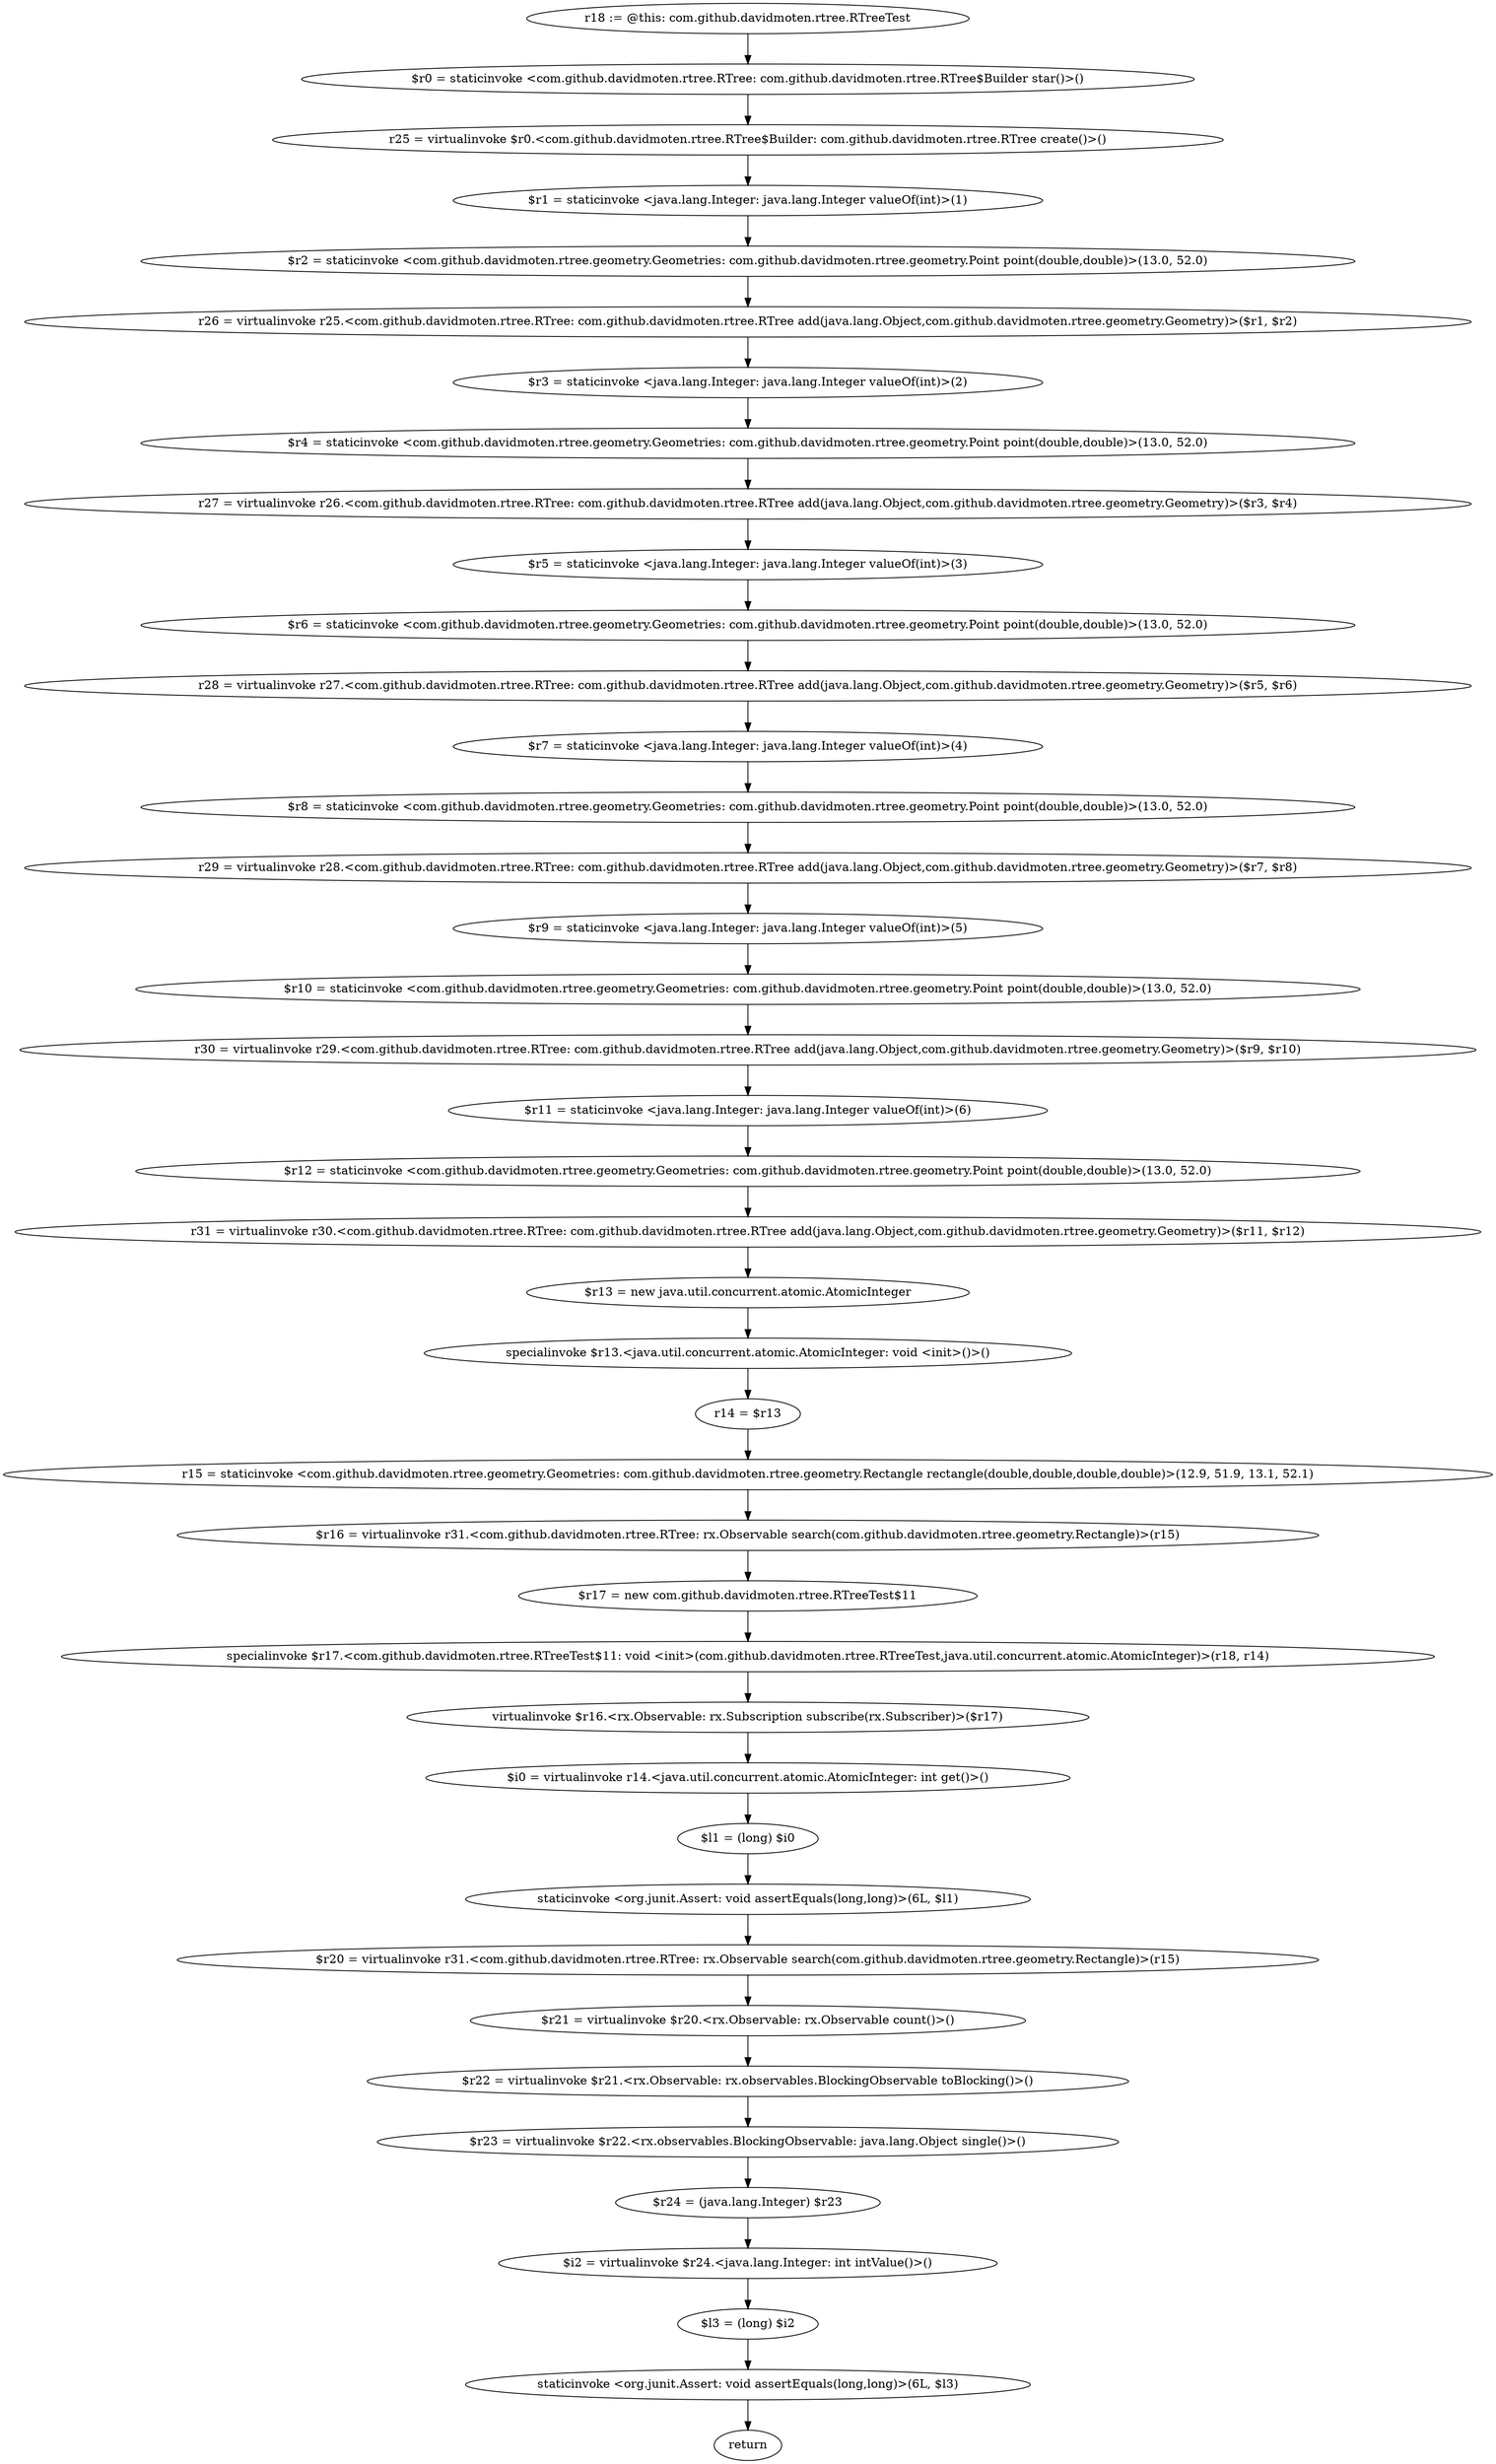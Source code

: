 digraph "unitGraph" {
    "r18 := @this: com.github.davidmoten.rtree.RTreeTest"
    "$r0 = staticinvoke <com.github.davidmoten.rtree.RTree: com.github.davidmoten.rtree.RTree$Builder star()>()"
    "r25 = virtualinvoke $r0.<com.github.davidmoten.rtree.RTree$Builder: com.github.davidmoten.rtree.RTree create()>()"
    "$r1 = staticinvoke <java.lang.Integer: java.lang.Integer valueOf(int)>(1)"
    "$r2 = staticinvoke <com.github.davidmoten.rtree.geometry.Geometries: com.github.davidmoten.rtree.geometry.Point point(double,double)>(13.0, 52.0)"
    "r26 = virtualinvoke r25.<com.github.davidmoten.rtree.RTree: com.github.davidmoten.rtree.RTree add(java.lang.Object,com.github.davidmoten.rtree.geometry.Geometry)>($r1, $r2)"
    "$r3 = staticinvoke <java.lang.Integer: java.lang.Integer valueOf(int)>(2)"
    "$r4 = staticinvoke <com.github.davidmoten.rtree.geometry.Geometries: com.github.davidmoten.rtree.geometry.Point point(double,double)>(13.0, 52.0)"
    "r27 = virtualinvoke r26.<com.github.davidmoten.rtree.RTree: com.github.davidmoten.rtree.RTree add(java.lang.Object,com.github.davidmoten.rtree.geometry.Geometry)>($r3, $r4)"
    "$r5 = staticinvoke <java.lang.Integer: java.lang.Integer valueOf(int)>(3)"
    "$r6 = staticinvoke <com.github.davidmoten.rtree.geometry.Geometries: com.github.davidmoten.rtree.geometry.Point point(double,double)>(13.0, 52.0)"
    "r28 = virtualinvoke r27.<com.github.davidmoten.rtree.RTree: com.github.davidmoten.rtree.RTree add(java.lang.Object,com.github.davidmoten.rtree.geometry.Geometry)>($r5, $r6)"
    "$r7 = staticinvoke <java.lang.Integer: java.lang.Integer valueOf(int)>(4)"
    "$r8 = staticinvoke <com.github.davidmoten.rtree.geometry.Geometries: com.github.davidmoten.rtree.geometry.Point point(double,double)>(13.0, 52.0)"
    "r29 = virtualinvoke r28.<com.github.davidmoten.rtree.RTree: com.github.davidmoten.rtree.RTree add(java.lang.Object,com.github.davidmoten.rtree.geometry.Geometry)>($r7, $r8)"
    "$r9 = staticinvoke <java.lang.Integer: java.lang.Integer valueOf(int)>(5)"
    "$r10 = staticinvoke <com.github.davidmoten.rtree.geometry.Geometries: com.github.davidmoten.rtree.geometry.Point point(double,double)>(13.0, 52.0)"
    "r30 = virtualinvoke r29.<com.github.davidmoten.rtree.RTree: com.github.davidmoten.rtree.RTree add(java.lang.Object,com.github.davidmoten.rtree.geometry.Geometry)>($r9, $r10)"
    "$r11 = staticinvoke <java.lang.Integer: java.lang.Integer valueOf(int)>(6)"
    "$r12 = staticinvoke <com.github.davidmoten.rtree.geometry.Geometries: com.github.davidmoten.rtree.geometry.Point point(double,double)>(13.0, 52.0)"
    "r31 = virtualinvoke r30.<com.github.davidmoten.rtree.RTree: com.github.davidmoten.rtree.RTree add(java.lang.Object,com.github.davidmoten.rtree.geometry.Geometry)>($r11, $r12)"
    "$r13 = new java.util.concurrent.atomic.AtomicInteger"
    "specialinvoke $r13.<java.util.concurrent.atomic.AtomicInteger: void <init>()>()"
    "r14 = $r13"
    "r15 = staticinvoke <com.github.davidmoten.rtree.geometry.Geometries: com.github.davidmoten.rtree.geometry.Rectangle rectangle(double,double,double,double)>(12.9, 51.9, 13.1, 52.1)"
    "$r16 = virtualinvoke r31.<com.github.davidmoten.rtree.RTree: rx.Observable search(com.github.davidmoten.rtree.geometry.Rectangle)>(r15)"
    "$r17 = new com.github.davidmoten.rtree.RTreeTest$11"
    "specialinvoke $r17.<com.github.davidmoten.rtree.RTreeTest$11: void <init>(com.github.davidmoten.rtree.RTreeTest,java.util.concurrent.atomic.AtomicInteger)>(r18, r14)"
    "virtualinvoke $r16.<rx.Observable: rx.Subscription subscribe(rx.Subscriber)>($r17)"
    "$i0 = virtualinvoke r14.<java.util.concurrent.atomic.AtomicInteger: int get()>()"
    "$l1 = (long) $i0"
    "staticinvoke <org.junit.Assert: void assertEquals(long,long)>(6L, $l1)"
    "$r20 = virtualinvoke r31.<com.github.davidmoten.rtree.RTree: rx.Observable search(com.github.davidmoten.rtree.geometry.Rectangle)>(r15)"
    "$r21 = virtualinvoke $r20.<rx.Observable: rx.Observable count()>()"
    "$r22 = virtualinvoke $r21.<rx.Observable: rx.observables.BlockingObservable toBlocking()>()"
    "$r23 = virtualinvoke $r22.<rx.observables.BlockingObservable: java.lang.Object single()>()"
    "$r24 = (java.lang.Integer) $r23"
    "$i2 = virtualinvoke $r24.<java.lang.Integer: int intValue()>()"
    "$l3 = (long) $i2"
    "staticinvoke <org.junit.Assert: void assertEquals(long,long)>(6L, $l3)"
    "return"
    "r18 := @this: com.github.davidmoten.rtree.RTreeTest"->"$r0 = staticinvoke <com.github.davidmoten.rtree.RTree: com.github.davidmoten.rtree.RTree$Builder star()>()";
    "$r0 = staticinvoke <com.github.davidmoten.rtree.RTree: com.github.davidmoten.rtree.RTree$Builder star()>()"->"r25 = virtualinvoke $r0.<com.github.davidmoten.rtree.RTree$Builder: com.github.davidmoten.rtree.RTree create()>()";
    "r25 = virtualinvoke $r0.<com.github.davidmoten.rtree.RTree$Builder: com.github.davidmoten.rtree.RTree create()>()"->"$r1 = staticinvoke <java.lang.Integer: java.lang.Integer valueOf(int)>(1)";
    "$r1 = staticinvoke <java.lang.Integer: java.lang.Integer valueOf(int)>(1)"->"$r2 = staticinvoke <com.github.davidmoten.rtree.geometry.Geometries: com.github.davidmoten.rtree.geometry.Point point(double,double)>(13.0, 52.0)";
    "$r2 = staticinvoke <com.github.davidmoten.rtree.geometry.Geometries: com.github.davidmoten.rtree.geometry.Point point(double,double)>(13.0, 52.0)"->"r26 = virtualinvoke r25.<com.github.davidmoten.rtree.RTree: com.github.davidmoten.rtree.RTree add(java.lang.Object,com.github.davidmoten.rtree.geometry.Geometry)>($r1, $r2)";
    "r26 = virtualinvoke r25.<com.github.davidmoten.rtree.RTree: com.github.davidmoten.rtree.RTree add(java.lang.Object,com.github.davidmoten.rtree.geometry.Geometry)>($r1, $r2)"->"$r3 = staticinvoke <java.lang.Integer: java.lang.Integer valueOf(int)>(2)";
    "$r3 = staticinvoke <java.lang.Integer: java.lang.Integer valueOf(int)>(2)"->"$r4 = staticinvoke <com.github.davidmoten.rtree.geometry.Geometries: com.github.davidmoten.rtree.geometry.Point point(double,double)>(13.0, 52.0)";
    "$r4 = staticinvoke <com.github.davidmoten.rtree.geometry.Geometries: com.github.davidmoten.rtree.geometry.Point point(double,double)>(13.0, 52.0)"->"r27 = virtualinvoke r26.<com.github.davidmoten.rtree.RTree: com.github.davidmoten.rtree.RTree add(java.lang.Object,com.github.davidmoten.rtree.geometry.Geometry)>($r3, $r4)";
    "r27 = virtualinvoke r26.<com.github.davidmoten.rtree.RTree: com.github.davidmoten.rtree.RTree add(java.lang.Object,com.github.davidmoten.rtree.geometry.Geometry)>($r3, $r4)"->"$r5 = staticinvoke <java.lang.Integer: java.lang.Integer valueOf(int)>(3)";
    "$r5 = staticinvoke <java.lang.Integer: java.lang.Integer valueOf(int)>(3)"->"$r6 = staticinvoke <com.github.davidmoten.rtree.geometry.Geometries: com.github.davidmoten.rtree.geometry.Point point(double,double)>(13.0, 52.0)";
    "$r6 = staticinvoke <com.github.davidmoten.rtree.geometry.Geometries: com.github.davidmoten.rtree.geometry.Point point(double,double)>(13.0, 52.0)"->"r28 = virtualinvoke r27.<com.github.davidmoten.rtree.RTree: com.github.davidmoten.rtree.RTree add(java.lang.Object,com.github.davidmoten.rtree.geometry.Geometry)>($r5, $r6)";
    "r28 = virtualinvoke r27.<com.github.davidmoten.rtree.RTree: com.github.davidmoten.rtree.RTree add(java.lang.Object,com.github.davidmoten.rtree.geometry.Geometry)>($r5, $r6)"->"$r7 = staticinvoke <java.lang.Integer: java.lang.Integer valueOf(int)>(4)";
    "$r7 = staticinvoke <java.lang.Integer: java.lang.Integer valueOf(int)>(4)"->"$r8 = staticinvoke <com.github.davidmoten.rtree.geometry.Geometries: com.github.davidmoten.rtree.geometry.Point point(double,double)>(13.0, 52.0)";
    "$r8 = staticinvoke <com.github.davidmoten.rtree.geometry.Geometries: com.github.davidmoten.rtree.geometry.Point point(double,double)>(13.0, 52.0)"->"r29 = virtualinvoke r28.<com.github.davidmoten.rtree.RTree: com.github.davidmoten.rtree.RTree add(java.lang.Object,com.github.davidmoten.rtree.geometry.Geometry)>($r7, $r8)";
    "r29 = virtualinvoke r28.<com.github.davidmoten.rtree.RTree: com.github.davidmoten.rtree.RTree add(java.lang.Object,com.github.davidmoten.rtree.geometry.Geometry)>($r7, $r8)"->"$r9 = staticinvoke <java.lang.Integer: java.lang.Integer valueOf(int)>(5)";
    "$r9 = staticinvoke <java.lang.Integer: java.lang.Integer valueOf(int)>(5)"->"$r10 = staticinvoke <com.github.davidmoten.rtree.geometry.Geometries: com.github.davidmoten.rtree.geometry.Point point(double,double)>(13.0, 52.0)";
    "$r10 = staticinvoke <com.github.davidmoten.rtree.geometry.Geometries: com.github.davidmoten.rtree.geometry.Point point(double,double)>(13.0, 52.0)"->"r30 = virtualinvoke r29.<com.github.davidmoten.rtree.RTree: com.github.davidmoten.rtree.RTree add(java.lang.Object,com.github.davidmoten.rtree.geometry.Geometry)>($r9, $r10)";
    "r30 = virtualinvoke r29.<com.github.davidmoten.rtree.RTree: com.github.davidmoten.rtree.RTree add(java.lang.Object,com.github.davidmoten.rtree.geometry.Geometry)>($r9, $r10)"->"$r11 = staticinvoke <java.lang.Integer: java.lang.Integer valueOf(int)>(6)";
    "$r11 = staticinvoke <java.lang.Integer: java.lang.Integer valueOf(int)>(6)"->"$r12 = staticinvoke <com.github.davidmoten.rtree.geometry.Geometries: com.github.davidmoten.rtree.geometry.Point point(double,double)>(13.0, 52.0)";
    "$r12 = staticinvoke <com.github.davidmoten.rtree.geometry.Geometries: com.github.davidmoten.rtree.geometry.Point point(double,double)>(13.0, 52.0)"->"r31 = virtualinvoke r30.<com.github.davidmoten.rtree.RTree: com.github.davidmoten.rtree.RTree add(java.lang.Object,com.github.davidmoten.rtree.geometry.Geometry)>($r11, $r12)";
    "r31 = virtualinvoke r30.<com.github.davidmoten.rtree.RTree: com.github.davidmoten.rtree.RTree add(java.lang.Object,com.github.davidmoten.rtree.geometry.Geometry)>($r11, $r12)"->"$r13 = new java.util.concurrent.atomic.AtomicInteger";
    "$r13 = new java.util.concurrent.atomic.AtomicInteger"->"specialinvoke $r13.<java.util.concurrent.atomic.AtomicInteger: void <init>()>()";
    "specialinvoke $r13.<java.util.concurrent.atomic.AtomicInteger: void <init>()>()"->"r14 = $r13";
    "r14 = $r13"->"r15 = staticinvoke <com.github.davidmoten.rtree.geometry.Geometries: com.github.davidmoten.rtree.geometry.Rectangle rectangle(double,double,double,double)>(12.9, 51.9, 13.1, 52.1)";
    "r15 = staticinvoke <com.github.davidmoten.rtree.geometry.Geometries: com.github.davidmoten.rtree.geometry.Rectangle rectangle(double,double,double,double)>(12.9, 51.9, 13.1, 52.1)"->"$r16 = virtualinvoke r31.<com.github.davidmoten.rtree.RTree: rx.Observable search(com.github.davidmoten.rtree.geometry.Rectangle)>(r15)";
    "$r16 = virtualinvoke r31.<com.github.davidmoten.rtree.RTree: rx.Observable search(com.github.davidmoten.rtree.geometry.Rectangle)>(r15)"->"$r17 = new com.github.davidmoten.rtree.RTreeTest$11";
    "$r17 = new com.github.davidmoten.rtree.RTreeTest$11"->"specialinvoke $r17.<com.github.davidmoten.rtree.RTreeTest$11: void <init>(com.github.davidmoten.rtree.RTreeTest,java.util.concurrent.atomic.AtomicInteger)>(r18, r14)";
    "specialinvoke $r17.<com.github.davidmoten.rtree.RTreeTest$11: void <init>(com.github.davidmoten.rtree.RTreeTest,java.util.concurrent.atomic.AtomicInteger)>(r18, r14)"->"virtualinvoke $r16.<rx.Observable: rx.Subscription subscribe(rx.Subscriber)>($r17)";
    "virtualinvoke $r16.<rx.Observable: rx.Subscription subscribe(rx.Subscriber)>($r17)"->"$i0 = virtualinvoke r14.<java.util.concurrent.atomic.AtomicInteger: int get()>()";
    "$i0 = virtualinvoke r14.<java.util.concurrent.atomic.AtomicInteger: int get()>()"->"$l1 = (long) $i0";
    "$l1 = (long) $i0"->"staticinvoke <org.junit.Assert: void assertEquals(long,long)>(6L, $l1)";
    "staticinvoke <org.junit.Assert: void assertEquals(long,long)>(6L, $l1)"->"$r20 = virtualinvoke r31.<com.github.davidmoten.rtree.RTree: rx.Observable search(com.github.davidmoten.rtree.geometry.Rectangle)>(r15)";
    "$r20 = virtualinvoke r31.<com.github.davidmoten.rtree.RTree: rx.Observable search(com.github.davidmoten.rtree.geometry.Rectangle)>(r15)"->"$r21 = virtualinvoke $r20.<rx.Observable: rx.Observable count()>()";
    "$r21 = virtualinvoke $r20.<rx.Observable: rx.Observable count()>()"->"$r22 = virtualinvoke $r21.<rx.Observable: rx.observables.BlockingObservable toBlocking()>()";
    "$r22 = virtualinvoke $r21.<rx.Observable: rx.observables.BlockingObservable toBlocking()>()"->"$r23 = virtualinvoke $r22.<rx.observables.BlockingObservable: java.lang.Object single()>()";
    "$r23 = virtualinvoke $r22.<rx.observables.BlockingObservable: java.lang.Object single()>()"->"$r24 = (java.lang.Integer) $r23";
    "$r24 = (java.lang.Integer) $r23"->"$i2 = virtualinvoke $r24.<java.lang.Integer: int intValue()>()";
    "$i2 = virtualinvoke $r24.<java.lang.Integer: int intValue()>()"->"$l3 = (long) $i2";
    "$l3 = (long) $i2"->"staticinvoke <org.junit.Assert: void assertEquals(long,long)>(6L, $l3)";
    "staticinvoke <org.junit.Assert: void assertEquals(long,long)>(6L, $l3)"->"return";
}
